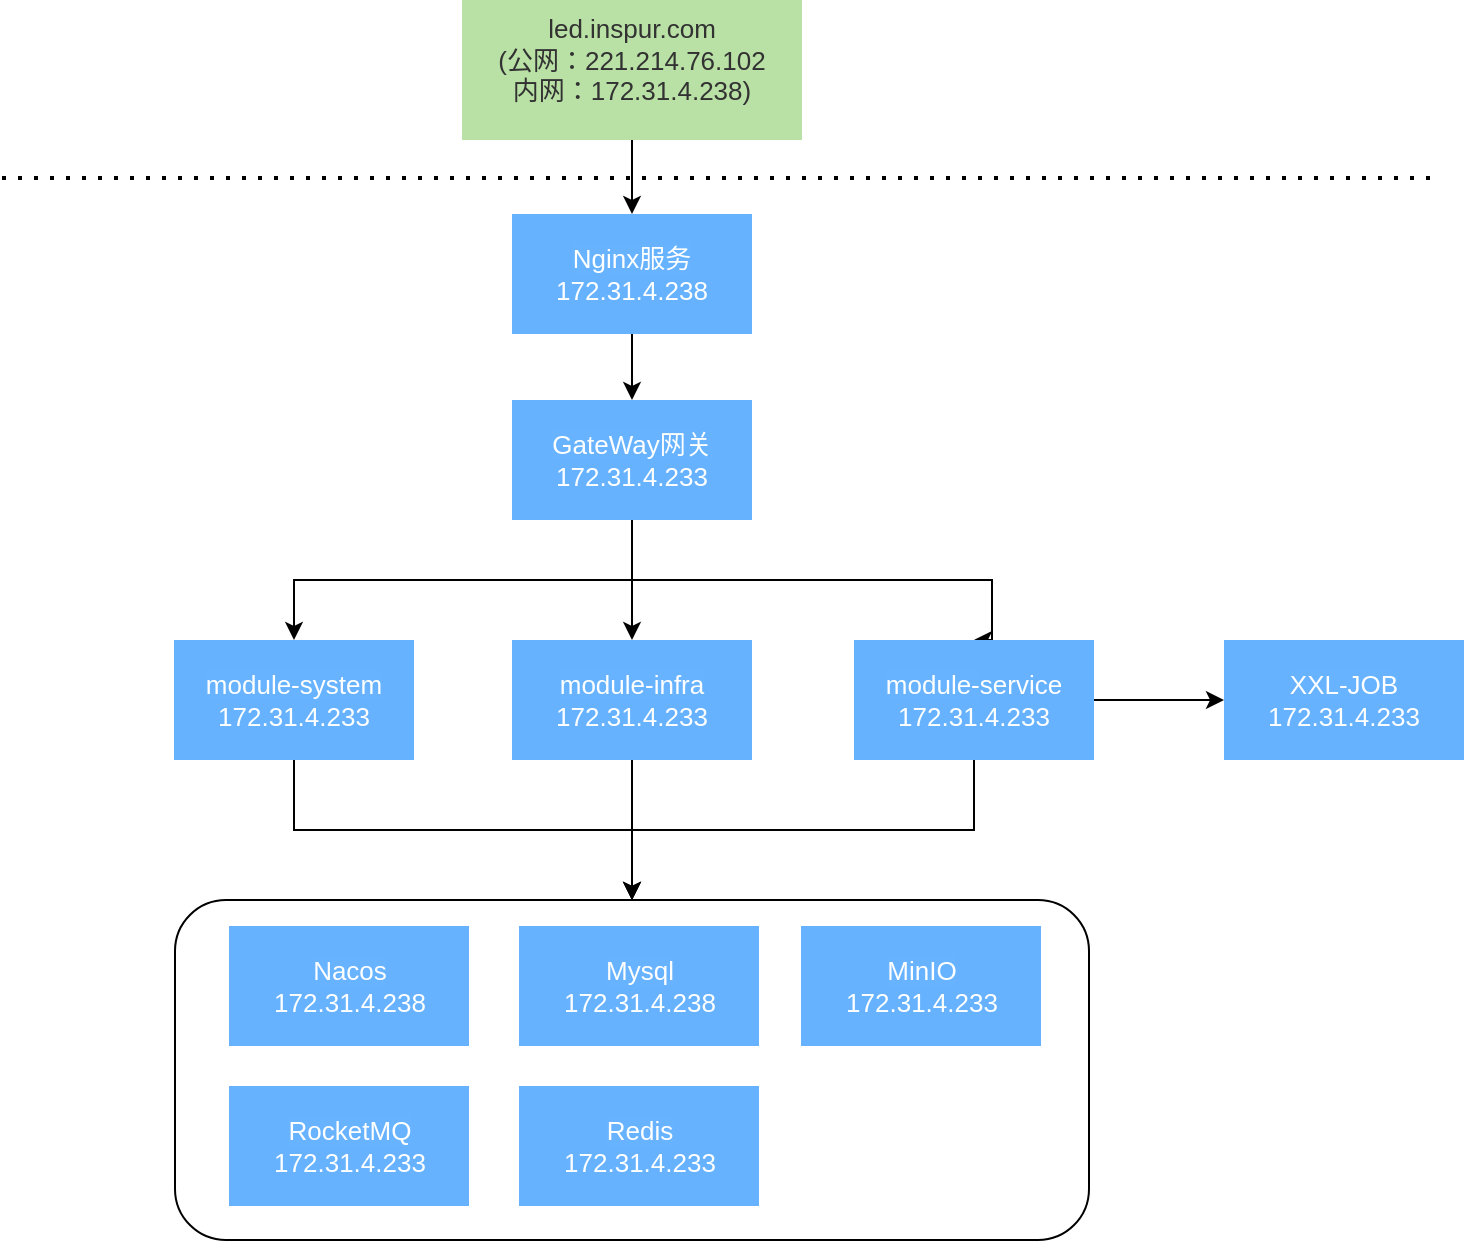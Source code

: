 <mxfile version="26.0.11">
  <diagram name="第 1 页" id="v4bv4H6wGKnXhYn1X28j">
    <mxGraphModel dx="1365" dy="808" grid="0" gridSize="10" guides="1" tooltips="1" connect="1" arrows="1" fold="1" page="1" pageScale="1" pageWidth="2339" pageHeight="3300" math="0" shadow="0">
      <root>
        <mxCell id="0" />
        <mxCell id="1" parent="0" />
        <mxCell id="YQaEqnDoe5XjPp9XFCwa-3" value="" style="edgeStyle=orthogonalEdgeStyle;rounded=0;orthogonalLoop=1;jettySize=auto;html=1;" edge="1" parent="1" source="YQaEqnDoe5XjPp9XFCwa-1" target="YQaEqnDoe5XjPp9XFCwa-2">
          <mxGeometry relative="1" as="geometry" />
        </mxCell>
        <mxCell id="YQaEqnDoe5XjPp9XFCwa-1" value="&lt;span style=&quot;font-family: &amp;quot;Microsoft YaHei&amp;quot;, 微软雅黑, Arial; font-size: 13px; background-color: rgba(255, 255, 255, 0.01);&quot;&gt;&lt;font style=&quot;&quot;&gt;Nginx服务&lt;/font&gt;&lt;/span&gt;&lt;div style=&quot;resize: none; outline: none; font-size: 13px; font-family: &amp;quot;Microsoft YaHei&amp;quot;, 微软雅黑, Arial;&quot;&gt;&lt;font style=&quot;&quot;&gt;172.31.4.238&lt;/font&gt;&lt;/div&gt;" style="rounded=0;whiteSpace=wrap;html=1;strokeColor=none;fillColor=light-dark(#66B2FF,#EDEDED);fontColor=light-dark(#ffffff, #ededed);fontStyle=0" vertex="1" parent="1">
          <mxGeometry x="455" y="197" width="120" height="60" as="geometry" />
        </mxCell>
        <mxCell id="YQaEqnDoe5XjPp9XFCwa-32" value="" style="edgeStyle=orthogonalEdgeStyle;rounded=0;orthogonalLoop=1;jettySize=auto;html=1;" edge="1" parent="1" source="YQaEqnDoe5XjPp9XFCwa-2" target="YQaEqnDoe5XjPp9XFCwa-17">
          <mxGeometry relative="1" as="geometry" />
        </mxCell>
        <mxCell id="YQaEqnDoe5XjPp9XFCwa-33" style="edgeStyle=orthogonalEdgeStyle;rounded=0;orthogonalLoop=1;jettySize=auto;html=1;exitX=0.5;exitY=1;exitDx=0;exitDy=0;entryX=0.5;entryY=0;entryDx=0;entryDy=0;" edge="1" parent="1" source="YQaEqnDoe5XjPp9XFCwa-2" target="YQaEqnDoe5XjPp9XFCwa-14">
          <mxGeometry relative="1" as="geometry" />
        </mxCell>
        <mxCell id="YQaEqnDoe5XjPp9XFCwa-34" style="edgeStyle=orthogonalEdgeStyle;rounded=0;orthogonalLoop=1;jettySize=auto;html=1;entryX=0.5;entryY=0;entryDx=0;entryDy=0;exitX=0.5;exitY=1;exitDx=0;exitDy=0;" edge="1" parent="1" source="YQaEqnDoe5XjPp9XFCwa-2" target="YQaEqnDoe5XjPp9XFCwa-18">
          <mxGeometry relative="1" as="geometry">
            <mxPoint x="520" y="350" as="sourcePoint" />
            <Array as="points">
              <mxPoint x="515" y="380" />
              <mxPoint x="695" y="380" />
            </Array>
          </mxGeometry>
        </mxCell>
        <mxCell id="YQaEqnDoe5XjPp9XFCwa-2" value="&lt;span style=&quot;font-family: &amp;quot;Microsoft YaHei&amp;quot;, 微软雅黑, Arial; font-size: 13px; background-color: rgba(255, 255, 255, 0.01);&quot;&gt;GateWay网关&lt;/span&gt;&lt;div style=&quot;resize: none; outline: none; font-size: 13px; font-family: &amp;quot;Microsoft YaHei&amp;quot;, 微软雅黑, Arial;&quot;&gt;172.31.4.233&lt;/div&gt;" style="rounded=0;whiteSpace=wrap;html=1;strokeColor=none;fillColor=light-dark(#66B2FF,#EDEDED);fontColor=light-dark(#ffffff, #ededed);fontStyle=0" vertex="1" parent="1">
          <mxGeometry x="455" y="290" width="120" height="60" as="geometry" />
        </mxCell>
        <mxCell id="YQaEqnDoe5XjPp9XFCwa-6" value="" style="endArrow=none;dashed=1;html=1;dashPattern=1 3;strokeWidth=2;rounded=0;" edge="1" parent="1">
          <mxGeometry width="50" height="50" relative="1" as="geometry">
            <mxPoint x="200" y="179" as="sourcePoint" />
            <mxPoint x="920" y="179" as="targetPoint" />
          </mxGeometry>
        </mxCell>
        <mxCell id="YQaEqnDoe5XjPp9XFCwa-7" value="&lt;span style=&quot;font-family: &amp;quot;Microsoft YaHei&amp;quot;, 微软雅黑, Arial; font-size: 13px; background-color: rgba(255, 255, 255, 0.01);&quot;&gt;XXL-JOB&lt;/span&gt;&lt;div&gt;&lt;div style=&quot;resize: none; outline: none; font-size: 13px; font-family: &amp;quot;Microsoft YaHei&amp;quot;, 微软雅黑, Arial;&quot;&gt;172.31.4.233&lt;/div&gt;&lt;/div&gt;" style="rounded=0;whiteSpace=wrap;html=1;strokeColor=none;fillColor=light-dark(#66B2FF,#EDEDED);fontColor=light-dark(#ffffff, #ededed);fontStyle=0" vertex="1" parent="1">
          <mxGeometry x="811" y="410" width="120" height="60" as="geometry" />
        </mxCell>
        <mxCell id="YQaEqnDoe5XjPp9XFCwa-70" style="edgeStyle=orthogonalEdgeStyle;rounded=0;orthogonalLoop=1;jettySize=auto;html=1;entryX=0.5;entryY=0;entryDx=0;entryDy=0;" edge="1" parent="1" source="YQaEqnDoe5XjPp9XFCwa-14" target="YQaEqnDoe5XjPp9XFCwa-53">
          <mxGeometry relative="1" as="geometry" />
        </mxCell>
        <mxCell id="YQaEqnDoe5XjPp9XFCwa-14" value="&lt;span style=&quot;font-family: &amp;quot;Microsoft YaHei&amp;quot;, 微软雅黑, Arial; font-size: 13px; background-color: rgba(255, 255, 255, 0.01);&quot;&gt;module-system&lt;/span&gt;&lt;div&gt;&lt;div&gt;&lt;div style=&quot;resize: none; outline: none; font-size: 13px; font-family: &amp;quot;Microsoft YaHei&amp;quot;, 微软雅黑, Arial;&quot;&gt;172.31.4.233&lt;/div&gt;&lt;/div&gt;&lt;/div&gt;" style="rounded=0;whiteSpace=wrap;html=1;strokeColor=none;fillColor=light-dark(#66B2FF,#EDEDED);fontColor=light-dark(#ffffff, #ededed);fontStyle=0" vertex="1" parent="1">
          <mxGeometry x="286" y="410" width="120" height="60" as="geometry" />
        </mxCell>
        <mxCell id="YQaEqnDoe5XjPp9XFCwa-69" style="edgeStyle=orthogonalEdgeStyle;rounded=0;orthogonalLoop=1;jettySize=auto;html=1;entryX=0.5;entryY=0;entryDx=0;entryDy=0;" edge="1" parent="1" source="YQaEqnDoe5XjPp9XFCwa-17" target="YQaEqnDoe5XjPp9XFCwa-53">
          <mxGeometry relative="1" as="geometry" />
        </mxCell>
        <mxCell id="YQaEqnDoe5XjPp9XFCwa-17" value="&lt;span style=&quot;font-family: &amp;quot;Microsoft YaHei&amp;quot;, 微软雅黑, Arial; font-size: 13px; background-color: rgba(255, 255, 255, 0.01);&quot;&gt;module-infra&lt;/span&gt;&lt;div&gt;&lt;div&gt;&lt;div style=&quot;resize: none; outline: none; font-size: 13px; font-family: &amp;quot;Microsoft YaHei&amp;quot;, 微软雅黑, Arial;&quot;&gt;172.31.4.233&lt;/div&gt;&lt;/div&gt;&lt;/div&gt;" style="rounded=0;whiteSpace=wrap;html=1;strokeColor=none;fillColor=light-dark(#66B2FF,#EDEDED);fontColor=light-dark(#ffffff, #ededed);fontStyle=0" vertex="1" parent="1">
          <mxGeometry x="455" y="410" width="120" height="60" as="geometry" />
        </mxCell>
        <mxCell id="YQaEqnDoe5XjPp9XFCwa-60" value="" style="edgeStyle=orthogonalEdgeStyle;rounded=0;orthogonalLoop=1;jettySize=auto;html=1;" edge="1" parent="1" source="YQaEqnDoe5XjPp9XFCwa-18" target="YQaEqnDoe5XjPp9XFCwa-7">
          <mxGeometry relative="1" as="geometry" />
        </mxCell>
        <mxCell id="YQaEqnDoe5XjPp9XFCwa-71" style="edgeStyle=orthogonalEdgeStyle;rounded=0;orthogonalLoop=1;jettySize=auto;html=1;entryX=0.5;entryY=0;entryDx=0;entryDy=0;" edge="1" parent="1" source="YQaEqnDoe5XjPp9XFCwa-18" target="YQaEqnDoe5XjPp9XFCwa-53">
          <mxGeometry relative="1" as="geometry" />
        </mxCell>
        <mxCell id="YQaEqnDoe5XjPp9XFCwa-18" value="&lt;span style=&quot;font-family: &amp;quot;Microsoft YaHei&amp;quot;, 微软雅黑, Arial; font-size: 13px; background-color: rgba(255, 255, 255, 0.01);&quot;&gt;module-&lt;/span&gt;&lt;span style=&quot;background-color: transparent; color: light-dark(rgb(255, 255, 255), rgb(237, 237, 237)); font-family: &amp;quot;Microsoft YaHei&amp;quot;, 微软雅黑, Arial; font-size: 13px;&quot;&gt;service&lt;/span&gt;&lt;div&gt;&lt;span style=&quot;font-family: &amp;quot;Microsoft YaHei&amp;quot;, 微软雅黑, Arial; font-size: 13px; background-color: transparent; color: light-dark(rgb(255, 255, 255), rgb(237, 237, 237));&quot;&gt;172.31.4.233&lt;/span&gt;&lt;/div&gt;" style="rounded=0;whiteSpace=wrap;html=1;strokeColor=none;fillColor=light-dark(#66B2FF,#EDEDED);fontColor=light-dark(#ffffff, #ededed);fontStyle=0" vertex="1" parent="1">
          <mxGeometry x="626" y="410" width="120" height="60" as="geometry" />
        </mxCell>
        <mxCell id="YQaEqnDoe5XjPp9XFCwa-31" value="" style="edgeStyle=orthogonalEdgeStyle;rounded=0;orthogonalLoop=1;jettySize=auto;html=1;" edge="1" parent="1" source="YQaEqnDoe5XjPp9XFCwa-30" target="YQaEqnDoe5XjPp9XFCwa-1">
          <mxGeometry relative="1" as="geometry" />
        </mxCell>
        <UserObject label="&lt;span style=&quot;color: rgb(50, 50, 50); font-family: &amp;quot;Microsoft YaHei&amp;quot;, 微软雅黑, Arial; font-size: 13px; font-style: normal; font-variant-ligatures: normal; font-variant-caps: normal; font-weight: 400; letter-spacing: normal; orphans: 2; text-indent: 0px; text-transform: none; widows: 2; word-spacing: 0px; -webkit-text-stroke-width: 0px; white-space: normal; text-decoration-thickness: initial; text-decoration-style: initial; text-decoration-color: initial; float: none; display: inline !important;&quot;&gt;led.inspur.com&lt;/span&gt;&lt;br style=&quot;color: rgb(50, 50, 50); font-family: &amp;quot;Microsoft YaHei&amp;quot;, 微软雅黑, Arial; font-size: 13px; font-style: normal; font-variant-ligatures: normal; font-variant-caps: normal; font-weight: 400; letter-spacing: normal; orphans: 2; text-indent: 0px; text-transform: none; widows: 2; word-spacing: 0px; -webkit-text-stroke-width: 0px; white-space: normal; text-decoration-thickness: initial; text-decoration-style: initial; text-decoration-color: initial;&quot;&gt;&lt;span style=&quot;color: rgb(50, 50, 50); font-family: &amp;quot;Microsoft YaHei&amp;quot;, 微软雅黑, Arial; font-size: 13px; font-style: normal; font-variant-ligatures: normal; font-variant-caps: normal; font-weight: 400; letter-spacing: normal; orphans: 2; text-indent: 0px; text-transform: none; widows: 2; word-spacing: 0px; -webkit-text-stroke-width: 0px; white-space: normal; text-decoration-thickness: initial; text-decoration-style: initial; text-decoration-color: initial; float: none; display: inline !important;&quot;&gt;(公网：221.214.76.102&lt;/span&gt;&lt;div style=&quot;resize: none; outline: none; font-size: 13px; color: rgb(50, 50, 50); font-family: &amp;quot;Microsoft YaHei&amp;quot;, 微软雅黑, Arial; font-style: normal; font-variant-ligatures: normal; font-variant-caps: normal; font-weight: 400; letter-spacing: normal; orphans: 2; text-indent: 0px; text-transform: none; widows: 2; word-spacing: 0px; -webkit-text-stroke-width: 0px; white-space: normal; text-decoration-thickness: initial; text-decoration-style: initial; text-decoration-color: initial;&quot;&gt;内网：172.31.4.238&lt;span style=&quot;font-size: inherit;&quot;&gt;)&lt;/span&gt;&lt;/div&gt;" link="&lt;span style=&quot;color: rgb(50, 50, 50); font-family: &amp;quot;Microsoft YaHei&amp;quot;, 微软雅黑, Arial; font-size: 13px; font-style: normal; font-variant-ligatures: normal; font-variant-caps: normal; font-weight: 400; letter-spacing: normal; orphans: 2; text-align: center; text-indent: 0px; text-transform: none; widows: 2; word-spacing: 0px; -webkit-text-stroke-width: 0px; white-space: normal; background-color: rgba(255, 255, 255, 0.01); text-decoration-thickness: initial; text-decoration-style: initial; text-decoration-color: initial; display: inline !important; float: none;&quot;&gt;led.inspur.com&lt;/span&gt;&lt;br style=&quot;color: rgb(50, 50, 50); font-family: &amp;quot;Microsoft YaHei&amp;quot;, 微软雅黑, Arial; font-size: 13px; font-style: normal; font-variant-ligatures: normal; font-variant-caps: normal; font-weight: 400; letter-spacing: normal; orphans: 2; text-align: center; text-indent: 0px; text-transform: none; widows: 2; word-spacing: 0px; -webkit-text-stroke-width: 0px; white-space: normal; text-decoration-thickness: initial; text-decoration-style: initial; text-decoration-color: initial;&quot;&gt;&lt;span style=&quot;color: rgb(50, 50, 50); font-family: &amp;quot;Microsoft YaHei&amp;quot;, 微软雅黑, Arial; font-size: 13px; font-style: normal; font-variant-ligatures: normal; font-variant-caps: normal; font-weight: 400; letter-spacing: normal; orphans: 2; text-align: center; text-indent: 0px; text-transform: none; widows: 2; word-spacing: 0px; -webkit-text-stroke-width: 0px; white-space: normal; background-color: rgba(255, 255, 255, 0.01); text-decoration-thickness: initial; text-decoration-style: initial; text-decoration-color: initial; display: inline !important; float: none;&quot;&gt;(公网：221.214.76.102&lt;/span&gt;&lt;div style=&quot;resize: none; outline: none; font-size: 13px; color: rgb(50, 50, 50); font-family: &amp;quot;Microsoft YaHei&amp;quot;, 微软雅黑, Arial; font-style: normal; font-variant-ligatures: normal; font-variant-caps: normal; font-weight: 400; letter-spacing: normal; orphans: 2; text-align: center; text-indent: 0px; text-transform: none; widows: 2; word-spacing: 0px; -webkit-text-stroke-width: 0px; white-space: normal; text-decoration-thickness: initial; text-decoration-style: initial; text-decoration-color: initial;&quot;&gt;内网：172.31.4.238&lt;span style=&quot;font-size: inherit;&quot;&gt;)&lt;/span&gt;&lt;/div&gt;" id="YQaEqnDoe5XjPp9XFCwa-30">
          <mxCell style="text;whiteSpace=wrap;html=1;align=center;labelBackgroundColor=none;fillColor=#B9E0A5;gradientColor=none;" vertex="1" parent="1">
            <mxGeometry x="430" y="90" width="170" height="70" as="geometry" />
          </mxCell>
        </UserObject>
        <mxCell id="YQaEqnDoe5XjPp9XFCwa-59" value="" style="group" vertex="1" connectable="0" parent="1">
          <mxGeometry x="286.5" y="540" width="457" height="170" as="geometry" />
        </mxCell>
        <mxCell id="YQaEqnDoe5XjPp9XFCwa-53" value="" style="rounded=1;whiteSpace=wrap;html=1;fillColor=none;" vertex="1" parent="YQaEqnDoe5XjPp9XFCwa-59">
          <mxGeometry width="457" height="170" as="geometry" />
        </mxCell>
        <mxCell id="YQaEqnDoe5XjPp9XFCwa-8" value="&lt;span style=&quot;font-family: &amp;quot;Microsoft YaHei&amp;quot;, 微软雅黑, Arial; font-size: 13px; background-color: rgba(255, 255, 255, 0.01);&quot;&gt;RocketMQ&lt;/span&gt;&lt;div&gt;&lt;div&gt;&lt;div style=&quot;resize: none; outline: none; font-size: 13px; font-family: &amp;quot;Microsoft YaHei&amp;quot;, 微软雅黑, Arial;&quot;&gt;172.31.4.233&lt;/div&gt;&lt;/div&gt;&lt;/div&gt;" style="rounded=0;whiteSpace=wrap;html=1;strokeColor=none;fillColor=light-dark(#66B2FF,#EDEDED);fontColor=light-dark(#ffffff, #ededed);fontStyle=0" vertex="1" parent="YQaEqnDoe5XjPp9XFCwa-59">
          <mxGeometry x="27" y="93" width="120" height="60" as="geometry" />
        </mxCell>
        <mxCell id="YQaEqnDoe5XjPp9XFCwa-11" value="&lt;font face=&quot;Microsoft YaHei, 微软雅黑, Arial&quot;&gt;&lt;span style=&quot;font-size: 13px; background-color: rgba(255, 255, 255, 0.01);&quot;&gt;Mysql&lt;/span&gt;&lt;/font&gt;&lt;br&gt;&lt;div&gt;&lt;div&gt;&lt;div style=&quot;resize: none; outline: none; font-size: 13px; font-family: &amp;quot;Microsoft YaHei&amp;quot;, 微软雅黑, Arial;&quot;&gt;172.31.4.238&lt;/div&gt;&lt;/div&gt;&lt;/div&gt;" style="rounded=0;whiteSpace=wrap;html=1;strokeColor=none;fillColor=light-dark(#66B2FF,#EDEDED);fontColor=light-dark(#ffffff, #ededed);fontStyle=0" vertex="1" parent="YQaEqnDoe5XjPp9XFCwa-59">
          <mxGeometry x="172" y="13" width="120" height="60" as="geometry" />
        </mxCell>
        <mxCell id="YQaEqnDoe5XjPp9XFCwa-9" value="&lt;font face=&quot;Microsoft YaHei, 微软雅黑, Arial&quot;&gt;&lt;span style=&quot;font-size: 13px; background-color: rgba(255, 255, 255, 0.01);&quot;&gt;Nacos&lt;/span&gt;&lt;/font&gt;&lt;br&gt;&lt;div&gt;&lt;div&gt;&lt;div style=&quot;resize: none; outline: none; font-size: 13px; font-family: &amp;quot;Microsoft YaHei&amp;quot;, 微软雅黑, Arial;&quot;&gt;172.31.4.238&lt;/div&gt;&lt;/div&gt;&lt;/div&gt;" style="rounded=0;whiteSpace=wrap;html=1;strokeColor=none;fillColor=light-dark(#66B2FF,#EDEDED);fontColor=light-dark(#ffffff, #ededed);fontStyle=0" vertex="1" parent="YQaEqnDoe5XjPp9XFCwa-59">
          <mxGeometry x="27" y="13" width="120" height="60" as="geometry" />
        </mxCell>
        <mxCell id="YQaEqnDoe5XjPp9XFCwa-55" value="&lt;font face=&quot;Microsoft YaHei, 微软雅黑, Arial&quot;&gt;&lt;span style=&quot;font-size: 13px; background-color: rgba(255, 255, 255, 0.01);&quot;&gt;Redis&lt;/span&gt;&lt;/font&gt;&lt;br&gt;&lt;div&gt;&lt;div&gt;&lt;div style=&quot;resize: none; outline: none; font-size: 13px; font-family: &amp;quot;Microsoft YaHei&amp;quot;, 微软雅黑, Arial;&quot;&gt;172.31.4.233&lt;/div&gt;&lt;/div&gt;&lt;/div&gt;" style="rounded=0;whiteSpace=wrap;html=1;strokeColor=none;fillColor=light-dark(#66B2FF,#EDEDED);fontColor=light-dark(#ffffff, #ededed);fontStyle=0" vertex="1" parent="YQaEqnDoe5XjPp9XFCwa-59">
          <mxGeometry x="172" y="93" width="120" height="60" as="geometry" />
        </mxCell>
        <mxCell id="YQaEqnDoe5XjPp9XFCwa-56" value="&lt;font face=&quot;Microsoft YaHei, 微软雅黑, Arial&quot;&gt;&lt;span style=&quot;font-size: 13px; background-color: rgba(255, 255, 255, 0.01);&quot;&gt;MinIO&lt;/span&gt;&lt;/font&gt;&lt;br&gt;&lt;div&gt;&lt;div&gt;&lt;div style=&quot;resize: none; outline: none; font-size: 13px; font-family: &amp;quot;Microsoft YaHei&amp;quot;, 微软雅黑, Arial;&quot;&gt;172.31.4.233&lt;/div&gt;&lt;/div&gt;&lt;/div&gt;" style="rounded=0;whiteSpace=wrap;html=1;strokeColor=none;fillColor=light-dark(#66B2FF,#EDEDED);fontColor=light-dark(#ffffff, #ededed);fontStyle=0" vertex="1" parent="YQaEqnDoe5XjPp9XFCwa-59">
          <mxGeometry x="313" y="13" width="120" height="60" as="geometry" />
        </mxCell>
      </root>
    </mxGraphModel>
  </diagram>
</mxfile>
